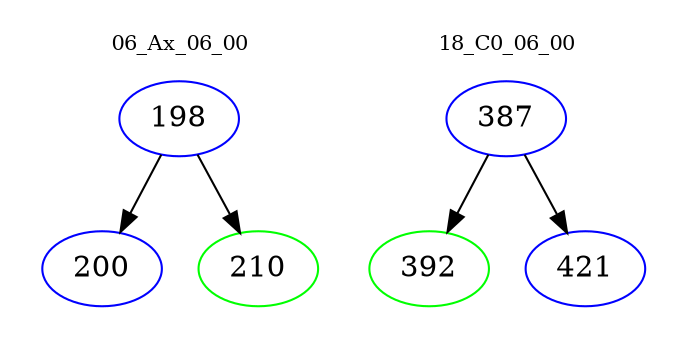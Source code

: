 digraph{
subgraph cluster_0 {
color = white
label = "06_Ax_06_00";
fontsize=10;
T0_198 [label="198", color="blue"]
T0_198 -> T0_200 [color="black"]
T0_200 [label="200", color="blue"]
T0_198 -> T0_210 [color="black"]
T0_210 [label="210", color="green"]
}
subgraph cluster_1 {
color = white
label = "18_C0_06_00";
fontsize=10;
T1_387 [label="387", color="blue"]
T1_387 -> T1_392 [color="black"]
T1_392 [label="392", color="green"]
T1_387 -> T1_421 [color="black"]
T1_421 [label="421", color="blue"]
}
}
